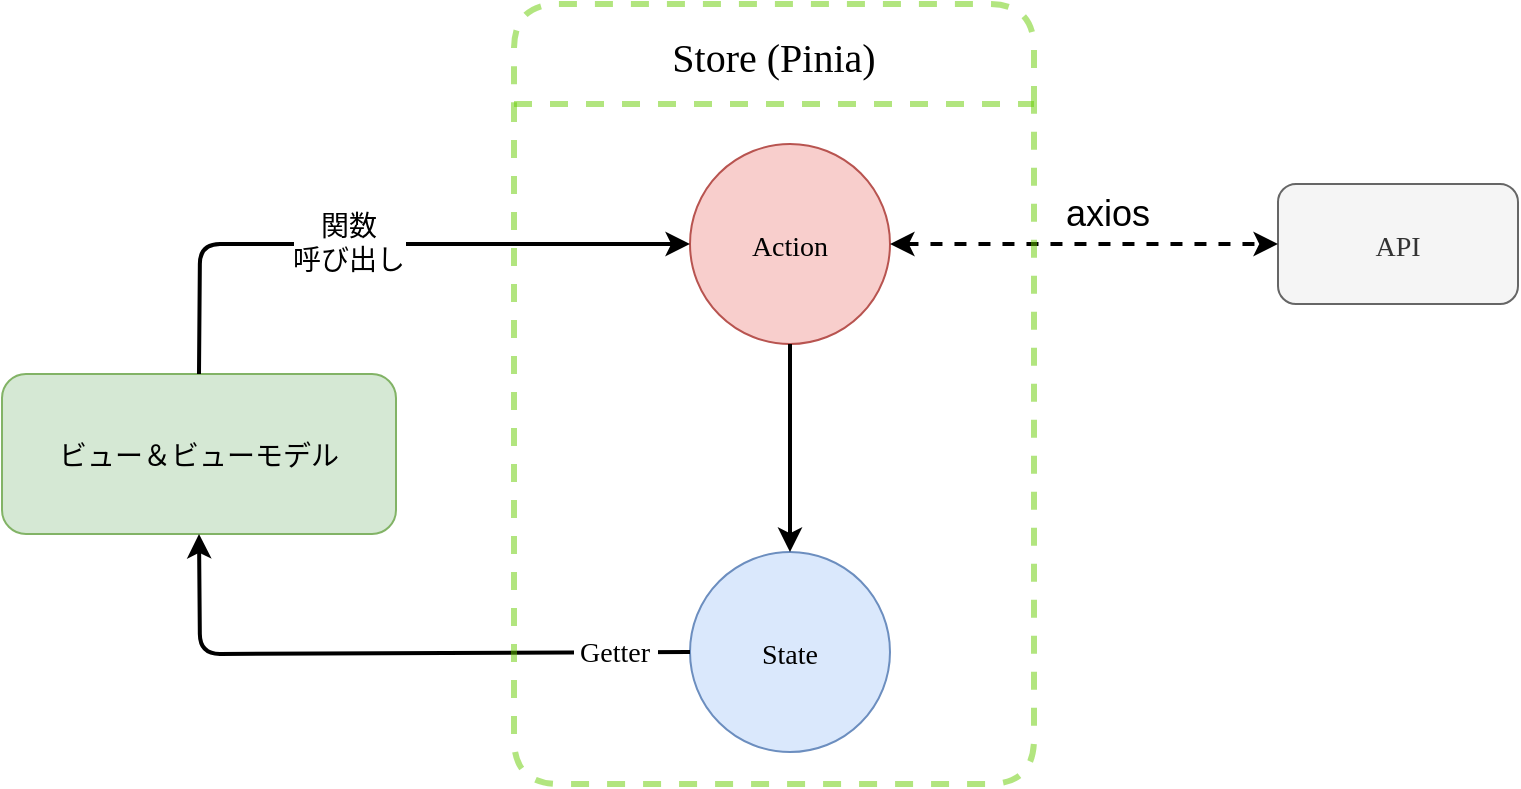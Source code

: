 <mxfile>
    <diagram id="Z7lCvYfXr_S4g437dbQj" name="ページ1">
        <mxGraphModel dx="289" dy="541" grid="1" gridSize="10" guides="1" tooltips="1" connect="1" arrows="1" fold="1" page="1" pageScale="1" pageWidth="827" pageHeight="1169" background="none" math="0" shadow="0">
            <root>
                <mxCell id="0"/>
                <mxCell id="1" parent="0"/>
                <mxCell id="8" value="&lt;font style=&quot;font-size: 14px&quot;&gt;Action&lt;/font&gt;" style="ellipse;whiteSpace=wrap;html=1;aspect=fixed;fontFamily=Noto Sans JP;fontSource=https%3A%2F%2Ffonts.googleapis.com%2Fcss%3Ffamily%3DNoto%2BSans%2BJP;fontSize=18;fillColor=#f8cecc;strokeColor=#b85450;" parent="1" vertex="1">
                    <mxGeometry x="368" y="160" width="100" height="100" as="geometry"/>
                </mxCell>
                <mxCell id="9" value="&lt;font style=&quot;font-size: 14px&quot;&gt;State&lt;/font&gt;" style="ellipse;whiteSpace=wrap;html=1;aspect=fixed;fontFamily=Noto Sans JP;fontSource=https%3A%2F%2Ffonts.googleapis.com%2Fcss%3Ffamily%3DNoto%2BSans%2BJP;fontSize=18;fillColor=#dae8fc;strokeColor=#6c8ebf;" parent="1" vertex="1">
                    <mxGeometry x="368" y="364" width="100" height="100" as="geometry"/>
                </mxCell>
                <mxCell id="10" value="&lt;font style=&quot;font-size: 14px&quot;&gt;ビュー＆ビューモデル&lt;/font&gt;" style="rounded=1;whiteSpace=wrap;html=1;fontFamily=Noto Sans JP;fontSource=https%3A%2F%2Ffonts.googleapis.com%2Fcss%3Ffamily%3DNoto%2BSans%2BJP;fontSize=18;fillColor=#d5e8d4;strokeColor=#82b366;" parent="1" vertex="1">
                    <mxGeometry x="24" y="275" width="197" height="80" as="geometry"/>
                </mxCell>
                <mxCell id="11" value="&lt;font style=&quot;font-size: 14px&quot;&gt;API&lt;/font&gt;" style="rounded=1;whiteSpace=wrap;html=1;fontFamily=Noto Sans JP;fontSource=https%3A%2F%2Ffonts.googleapis.com%2Fcss%3Ffamily%3DNoto%2BSans%2BJP;fontSize=18;fillColor=#f5f5f5;fontColor=#333333;strokeColor=#666666;" parent="1" vertex="1">
                    <mxGeometry x="662" y="180" width="120" height="60" as="geometry"/>
                </mxCell>
                <mxCell id="12" value="" style="endArrow=classic;html=1;fontFamily=Noto Sans JP;fontSource=https%3A%2F%2Ffonts.googleapis.com%2Fcss%3Ffamily%3DNoto%2BSans%2BJP;fontSize=18;exitX=1;exitY=0.5;exitDx=0;exitDy=0;entryX=0;entryY=0.5;entryDx=0;entryDy=0;spacing=4;endSize=6;jumpStyle=none;targetPerimeterSpacing=0;sourcePerimeterSpacing=0;strokeWidth=2;dashed=1;startArrow=classic;startFill=1;" parent="1" source="8" target="11" edge="1">
                    <mxGeometry width="50" height="50" relative="1" as="geometry">
                        <mxPoint x="603" y="390" as="sourcePoint"/>
                        <mxPoint x="653" y="340" as="targetPoint"/>
                    </mxGeometry>
                </mxCell>
                <mxCell id="14" value="" style="endArrow=classic;html=1;fontFamily=Noto Sans JP;fontSource=https%3A%2F%2Ffonts.googleapis.com%2Fcss%3Ffamily%3DNoto%2BSans%2BJP;fontSize=18;endSize=6;sourcePerimeterSpacing=0;targetPerimeterSpacing=0;strokeWidth=2;jumpStyle=none;exitX=0.5;exitY=0;exitDx=0;exitDy=0;entryX=0;entryY=0.5;entryDx=0;entryDy=0;" parent="1" source="10" target="8" edge="1">
                    <mxGeometry width="50" height="50" relative="1" as="geometry">
                        <mxPoint x="273" y="390" as="sourcePoint"/>
                        <mxPoint x="323" y="340" as="targetPoint"/>
                        <Array as="points">
                            <mxPoint x="123" y="210"/>
                            <mxPoint x="273" y="210"/>
                        </Array>
                    </mxGeometry>
                </mxCell>
                <mxCell id="18" value="関数&lt;br style=&quot;font-size: 14px;&quot;&gt;呼び出し" style="edgeLabel;html=1;align=center;verticalAlign=middle;resizable=0;points=[];fontSize=14;fontFamily=Noto Sans JP;" parent="14" vertex="1" connectable="0">
                    <mxGeometry x="0.299" relative="1" as="geometry">
                        <mxPoint x="-63" as="offset"/>
                    </mxGeometry>
                </mxCell>
                <mxCell id="15" value="" style="endArrow=none;html=1;fontFamily=Noto Sans JP;fontSource=https%3A%2F%2Ffonts.googleapis.com%2Fcss%3Ffamily%3DNoto%2BSans%2BJP;fontSize=18;endSize=6;sourcePerimeterSpacing=0;targetPerimeterSpacing=0;strokeWidth=2;jumpStyle=none;exitX=0.5;exitY=1;exitDx=0;exitDy=0;entryX=0;entryY=0.5;entryDx=0;entryDy=0;startArrow=classic;startFill=1;endFill=0;" parent="1" source="10" target="9" edge="1">
                    <mxGeometry width="50" height="50" relative="1" as="geometry">
                        <mxPoint x="243" y="310" as="sourcePoint"/>
                        <mxPoint x="481.0" y="220" as="targetPoint"/>
                        <Array as="points">
                            <mxPoint x="123" y="415"/>
                        </Array>
                    </mxGeometry>
                </mxCell>
                <mxCell id="17" value="&amp;nbsp;Getter&amp;nbsp;" style="edgeLabel;html=1;align=center;verticalAlign=middle;resizable=0;points=[];fontSize=14;fontFamily=Noto Sans JP;spacingLeft=3;spacingRight=3;spacing=4;labelBackgroundColor=default;" parent="15" vertex="1" connectable="0">
                    <mxGeometry x="0.351" y="2" relative="1" as="geometry">
                        <mxPoint x="61" y="2" as="offset"/>
                    </mxGeometry>
                </mxCell>
                <mxCell id="19" value="" style="endArrow=classic;html=1;fontFamily=Noto Sans JP;fontSource=https%3A%2F%2Ffonts.googleapis.com%2Fcss%3Ffamily%3DNoto%2BSans%2BJP;fontSize=18;endSize=6;sourcePerimeterSpacing=0;targetPerimeterSpacing=0;strokeWidth=2;jumpStyle=none;exitX=0.5;exitY=1;exitDx=0;exitDy=0;" parent="1" source="8" target="9" edge="1">
                    <mxGeometry width="50" height="50" relative="1" as="geometry">
                        <mxPoint x="431" y="380" as="sourcePoint"/>
                        <mxPoint x="481" y="330" as="targetPoint"/>
                    </mxGeometry>
                </mxCell>
                <mxCell id="22" value="Store (Pinia)" style="swimlane;fontStyle=0;childLayout=stackLayout;horizontal=1;startSize=50;horizontalStack=0;resizeParent=1;resizeParentMax=0;resizeLast=0;collapsible=1;marginBottom=0;dashed=1;labelBackgroundColor=none;labelBorderColor=none;fontFamily=Noto Sans JP;fontSource=https%3A%2F%2Ffonts.googleapis.com%2Fcss%3Ffamily%3DNoto%2BSans%2BJP;fontSize=20;strokeColor=#66CC00;strokeWidth=3;fillColor=none;rounded=1;shadow=0;sketch=0;glass=0;swimlaneLine=1;perimeterSpacing=0;opacity=50;" parent="1" vertex="1">
                    <mxGeometry x="280" y="90" width="260" height="390" as="geometry"/>
                </mxCell>
                <mxCell id="23" value="&lt;font style=&quot;font-size: 18px&quot;&gt;axios&lt;/font&gt;" style="text;html=1;strokeColor=none;fillColor=none;align=center;verticalAlign=middle;whiteSpace=wrap;rounded=0;" parent="1" vertex="1">
                    <mxGeometry x="547" y="180" width="60" height="30" as="geometry"/>
                </mxCell>
            </root>
        </mxGraphModel>
    </diagram>
</mxfile>